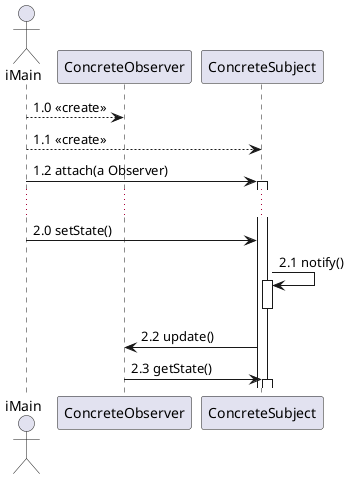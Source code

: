 @startuml mainframe
actor iMain
participant ConcreteObserver
participant ConcreteSubject

iMain --> ConcreteObserver: 1.0 <<create>>
iMain --> ConcreteSubject: 1.1 <<create>>
iMain -> ConcreteSubject: 1.2 attach(a Observer)
activate ConcreteSubject

......

iMain -> ConcreteSubject: 2.0 setState()

ConcreteSubject -> ConcreteSubject: 2.1 notify()
activate ConcreteSubject

deactivate ConcreteSubject
ConcreteSubject -> ConcreteObserver: 2.2 update()

ConcreteObserver -> ConcreteSubject: 2.3 getState()
activate ConcreteSubject

@enduml